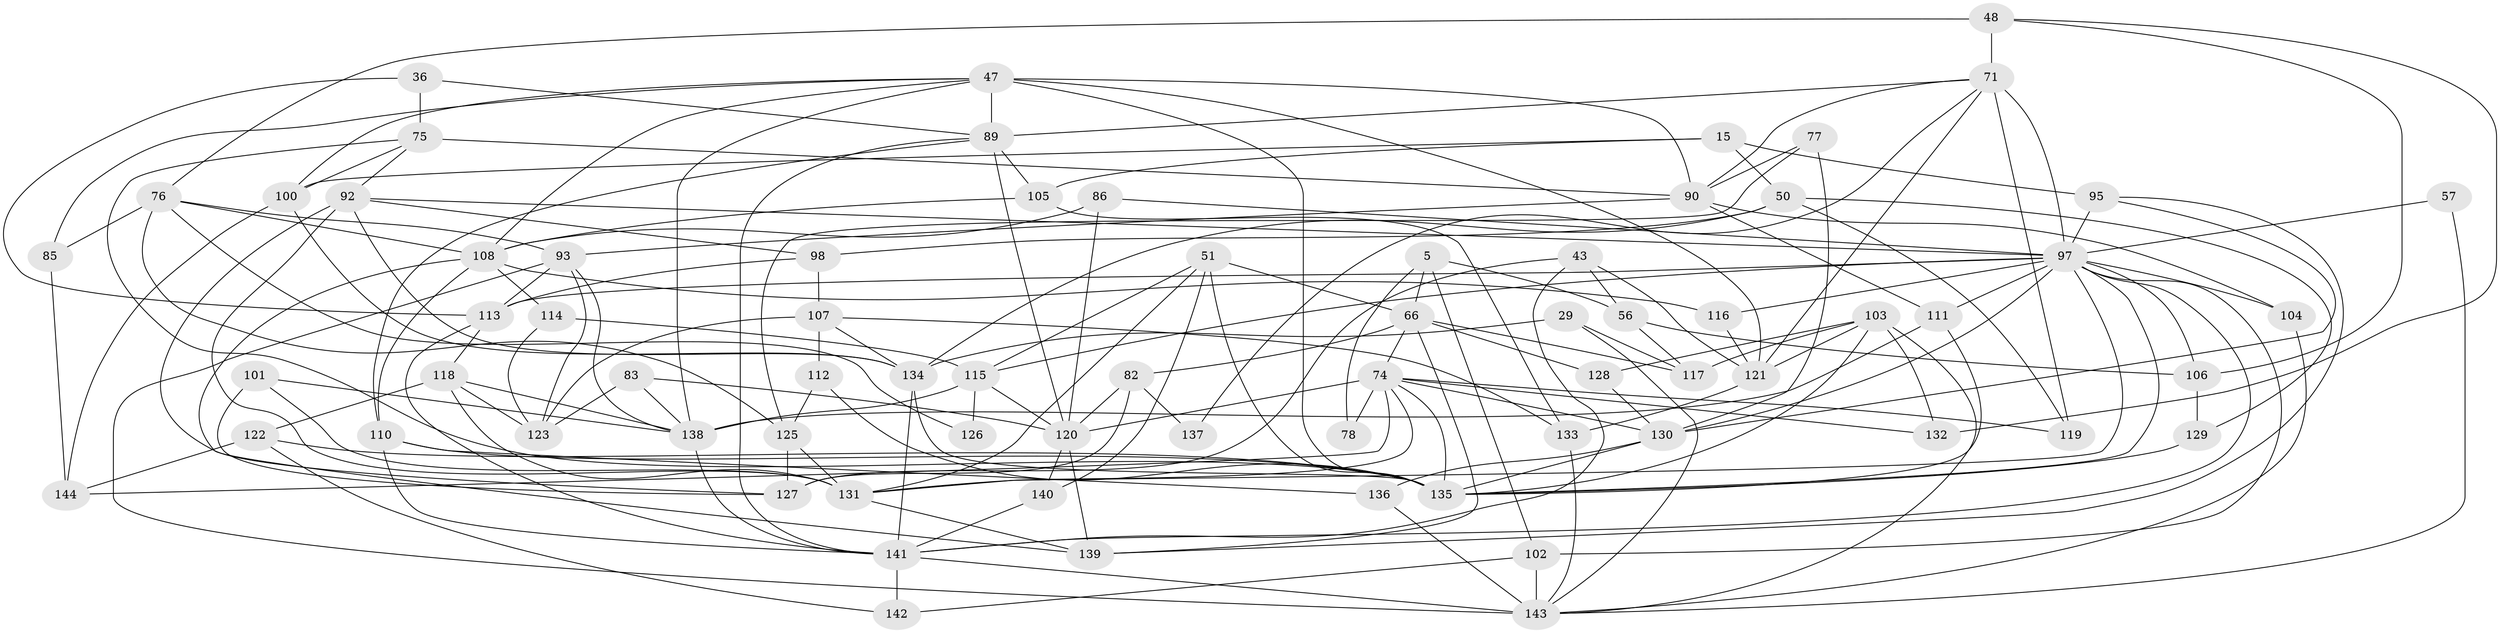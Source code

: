 // original degree distribution, {4: 0.2569444444444444, 2: 0.10416666666666667, 5: 0.1736111111111111, 3: 0.3194444444444444, 6: 0.09722222222222222, 7: 0.034722222222222224, 8: 0.013888888888888888}
// Generated by graph-tools (version 1.1) at 2025/50/03/09/25 04:50:22]
// undirected, 72 vertices, 181 edges
graph export_dot {
graph [start="1"]
  node [color=gray90,style=filled];
  5;
  15;
  29 [super="+14"];
  36;
  43;
  47 [super="+33"];
  48 [super="+32"];
  50;
  51;
  56;
  57;
  66 [super="+6"];
  71 [super="+59"];
  74 [super="+23"];
  75;
  76;
  77;
  78;
  82;
  83;
  85;
  86 [super="+81"];
  89 [super="+84"];
  90 [super="+67+72"];
  92 [super="+10+79"];
  93 [super="+7"];
  95 [super="+9"];
  97 [super="+68+54+63+40"];
  98;
  100;
  101;
  102;
  103 [super="+64"];
  104;
  105 [super="+39"];
  106;
  107 [super="+21"];
  108 [super="+61"];
  110 [super="+25+96"];
  111 [super="+22"];
  112;
  113 [super="+44"];
  114;
  115 [super="+2+73+69"];
  116;
  117;
  118 [super="+13"];
  119;
  120 [super="+91"];
  121 [super="+70"];
  122;
  123;
  125;
  126;
  127 [super="+65"];
  128 [super="+37"];
  129;
  130 [super="+28+55"];
  131 [super="+49+20"];
  132;
  133;
  134 [super="+26+42+88"];
  135 [super="+87+109"];
  136;
  137;
  138 [super="+80+124"];
  139 [super="+38"];
  140;
  141 [super="+31+58"];
  142;
  143 [super="+30+94+99"];
  144;
  5 -- 102;
  5 -- 56;
  5 -- 78;
  5 -- 66;
  15 -- 95 [weight=2];
  15 -- 100;
  15 -- 50;
  15 -- 105;
  29 -- 117 [weight=2];
  29 -- 143;
  29 -- 134;
  36 -- 75;
  36 -- 89;
  36 -- 113;
  43 -- 141;
  43 -- 121;
  43 -- 56;
  43 -- 127;
  47 -- 138;
  47 -- 89;
  47 -- 100;
  47 -- 108;
  47 -- 85;
  47 -- 121 [weight=2];
  47 -- 90;
  47 -- 135;
  48 -- 76 [weight=2];
  48 -- 106;
  48 -- 132;
  48 -- 71;
  50 -- 98;
  50 -- 119;
  50 -- 129;
  50 -- 134;
  51 -- 66 [weight=2];
  51 -- 140;
  51 -- 115;
  51 -- 131;
  51 -- 135 [weight=2];
  56 -- 106;
  56 -- 117;
  57 -- 143;
  57 -- 97;
  66 -- 74;
  66 -- 82;
  66 -- 117;
  66 -- 139;
  66 -- 128;
  71 -- 119;
  71 -- 137;
  71 -- 121;
  71 -- 89;
  71 -- 90;
  71 -- 97 [weight=3];
  74 -- 119;
  74 -- 78;
  74 -- 131;
  74 -- 120;
  74 -- 144;
  74 -- 132;
  74 -- 135 [weight=2];
  74 -- 130;
  75 -- 135;
  75 -- 100;
  75 -- 92;
  75 -- 90 [weight=3];
  76 -- 125;
  76 -- 85;
  76 -- 108 [weight=2];
  76 -- 126;
  76 -- 93;
  77 -- 130;
  77 -- 125;
  77 -- 90;
  82 -- 127;
  82 -- 137;
  82 -- 120;
  83 -- 120;
  83 -- 123;
  83 -- 138;
  85 -- 144;
  86 -- 120;
  86 -- 97;
  86 -- 108;
  89 -- 105 [weight=2];
  89 -- 120;
  89 -- 110;
  89 -- 141;
  90 -- 111 [weight=2];
  90 -- 93 [weight=2];
  90 -- 104 [weight=2];
  92 -- 98;
  92 -- 131 [weight=2];
  92 -- 134 [weight=2];
  92 -- 127;
  92 -- 97;
  93 -- 123;
  93 -- 143;
  93 -- 113 [weight=2];
  93 -- 138;
  95 -- 139;
  95 -- 130;
  95 -- 97;
  97 -- 116;
  97 -- 111;
  97 -- 104;
  97 -- 106;
  97 -- 141 [weight=2];
  97 -- 131;
  97 -- 135 [weight=2];
  97 -- 113;
  97 -- 115 [weight=3];
  97 -- 102;
  97 -- 130;
  98 -- 113;
  98 -- 107;
  100 -- 144;
  100 -- 134;
  101 -- 131;
  101 -- 138;
  101 -- 127;
  102 -- 142;
  102 -- 143;
  103 -- 117;
  103 -- 132;
  103 -- 128;
  103 -- 135 [weight=2];
  103 -- 143;
  103 -- 121;
  104 -- 143;
  105 -- 108;
  105 -- 133;
  106 -- 129;
  107 -- 112;
  107 -- 133;
  107 -- 123;
  107 -- 134;
  108 -- 110 [weight=2];
  108 -- 114;
  108 -- 116;
  108 -- 139;
  110 -- 141 [weight=2];
  110 -- 136;
  110 -- 135;
  111 -- 138;
  111 -- 135;
  112 -- 125;
  112 -- 135;
  113 -- 118;
  113 -- 141;
  114 -- 123;
  114 -- 115;
  115 -- 138 [weight=2];
  115 -- 120;
  115 -- 126;
  116 -- 121;
  118 -- 138;
  118 -- 122;
  118 -- 123;
  118 -- 131;
  120 -- 140;
  120 -- 139;
  121 -- 133;
  122 -- 142;
  122 -- 144;
  122 -- 135;
  125 -- 131;
  125 -- 127;
  128 -- 130;
  129 -- 135;
  130 -- 136;
  130 -- 135;
  131 -- 139;
  133 -- 143;
  134 -- 135 [weight=2];
  134 -- 141;
  136 -- 143;
  138 -- 141 [weight=3];
  140 -- 141;
  141 -- 142 [weight=4];
  141 -- 143 [weight=3];
}

